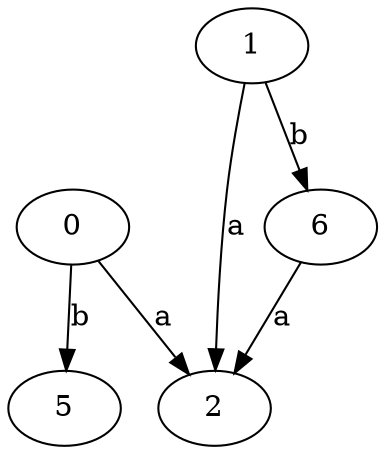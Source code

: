 strict digraph  {
2;
0;
5;
1;
6;
0 -> 2  [label=a];
0 -> 5  [label=b];
1 -> 2  [label=a];
1 -> 6  [label=b];
6 -> 2  [label=a];
}
